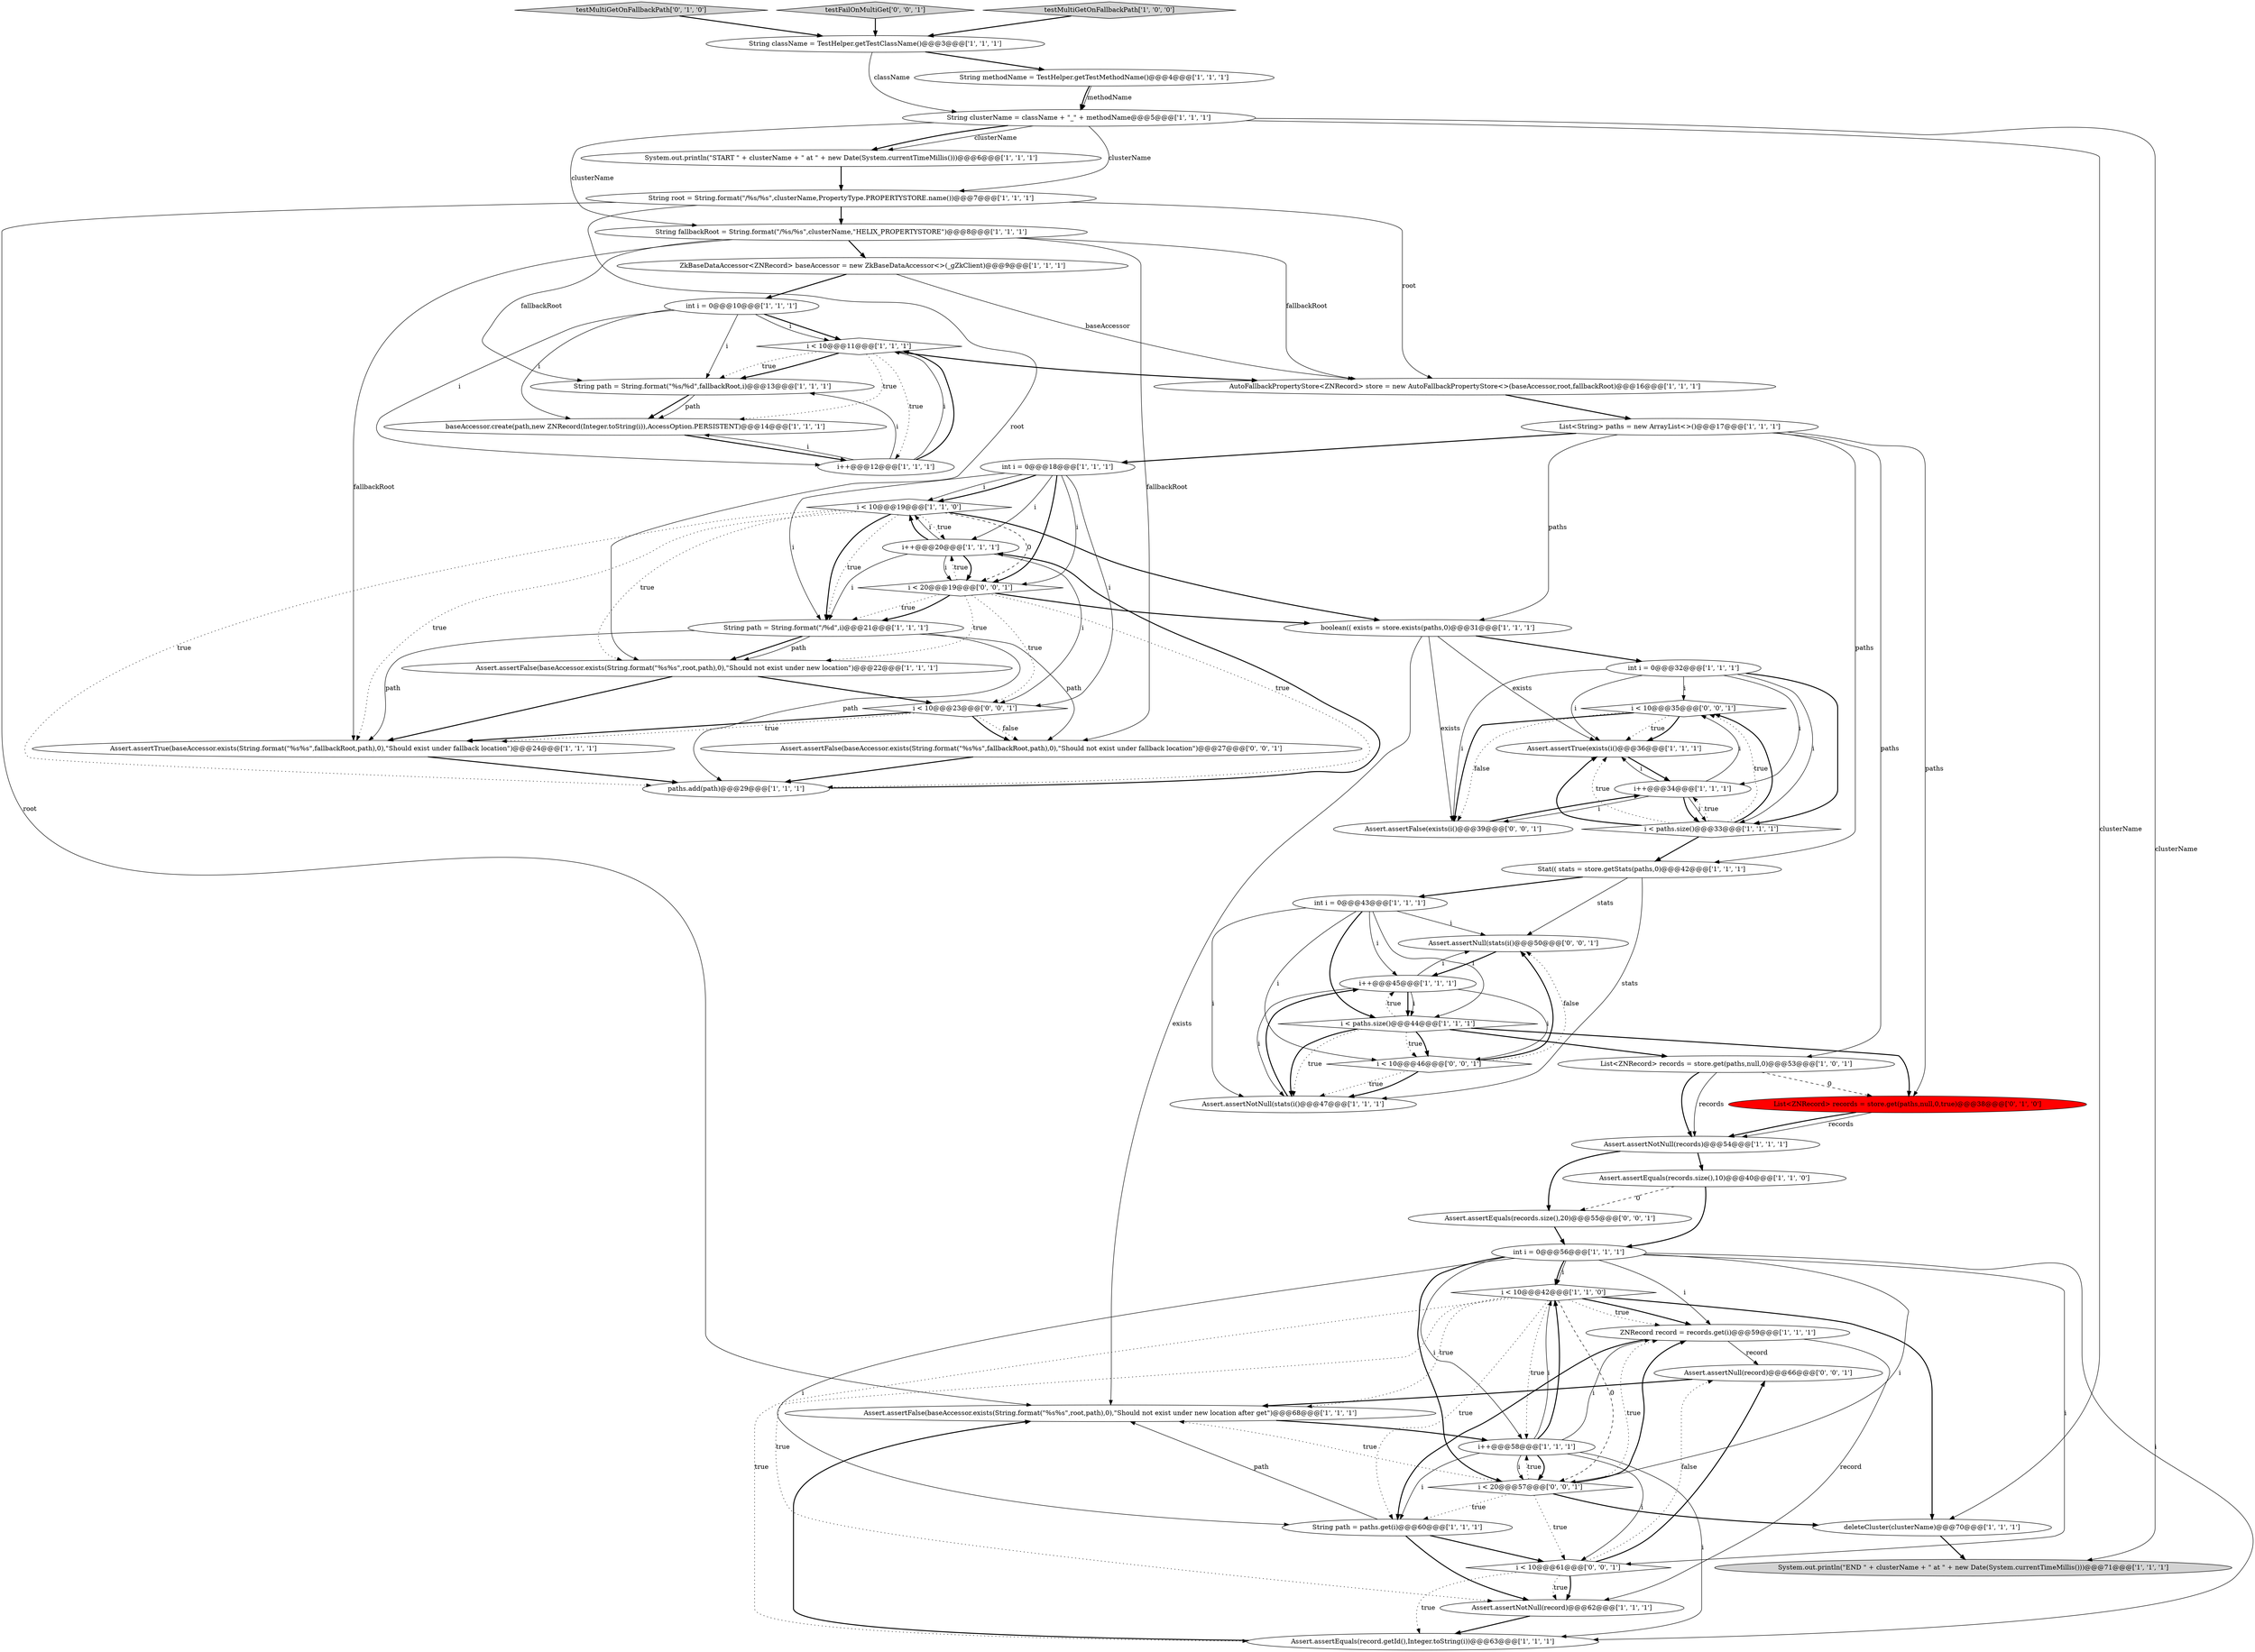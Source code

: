 digraph {
15 [style = filled, label = "String className = TestHelper.getTestClassName()@@@3@@@['1', '1', '1']", fillcolor = white, shape = ellipse image = "AAA0AAABBB1BBB"];
35 [style = filled, label = "ZkBaseDataAccessor<ZNRecord> baseAccessor = new ZkBaseDataAccessor<>(_gZkClient)@@@9@@@['1', '1', '1']", fillcolor = white, shape = ellipse image = "AAA0AAABBB1BBB"];
5 [style = filled, label = "i < paths.size()@@@44@@@['1', '1', '1']", fillcolor = white, shape = diamond image = "AAA0AAABBB1BBB"];
16 [style = filled, label = "i < 10@@@11@@@['1', '1', '1']", fillcolor = white, shape = diamond image = "AAA0AAABBB1BBB"];
40 [style = filled, label = "AutoFallbackPropertyStore<ZNRecord> store = new AutoFallbackPropertyStore<>(baseAccessor,root,fallbackRoot)@@@16@@@['1', '1', '1']", fillcolor = white, shape = ellipse image = "AAA0AAABBB1BBB"];
41 [style = filled, label = "i < 10@@@19@@@['1', '1', '0']", fillcolor = white, shape = diamond image = "AAA0AAABBB1BBB"];
48 [style = filled, label = "i < 10@@@23@@@['0', '0', '1']", fillcolor = white, shape = diamond image = "AAA0AAABBB3BBB"];
6 [style = filled, label = "String root = String.format(\"/%s/%s\",clusterName,PropertyType.PROPERTYSTORE.name())@@@7@@@['1', '1', '1']", fillcolor = white, shape = ellipse image = "AAA0AAABBB1BBB"];
49 [style = filled, label = "Assert.assertNull(record)@@@66@@@['0', '0', '1']", fillcolor = white, shape = ellipse image = "AAA0AAABBB3BBB"];
54 [style = filled, label = "Assert.assertEquals(records.size(),20)@@@55@@@['0', '0', '1']", fillcolor = white, shape = ellipse image = "AAA0AAABBB3BBB"];
55 [style = filled, label = "Assert.assertNull(stats(i()@@@50@@@['0', '0', '1']", fillcolor = white, shape = ellipse image = "AAA0AAABBB3BBB"];
14 [style = filled, label = "String path = String.format(\"%s/%d\",fallbackRoot,i)@@@13@@@['1', '1', '1']", fillcolor = white, shape = ellipse image = "AAA0AAABBB1BBB"];
17 [style = filled, label = "System.out.println(\"END \" + clusterName + \" at \" + new Date(System.currentTimeMillis()))@@@71@@@['1', '1', '1']", fillcolor = lightgray, shape = ellipse image = "AAA0AAABBB1BBB"];
20 [style = filled, label = "int i = 0@@@43@@@['1', '1', '1']", fillcolor = white, shape = ellipse image = "AAA0AAABBB1BBB"];
27 [style = filled, label = "List<ZNRecord> records = store.get(paths,null,0)@@@53@@@['1', '0', '1']", fillcolor = white, shape = ellipse image = "AAA0AAABBB1BBB"];
36 [style = filled, label = "i < 10@@@42@@@['1', '1', '0']", fillcolor = white, shape = diamond image = "AAA0AAABBB1BBB"];
24 [style = filled, label = "String fallbackRoot = String.format(\"/%s/%s\",clusterName,\"HELIX_PROPERTYSTORE\")@@@8@@@['1', '1', '1']", fillcolor = white, shape = ellipse image = "AAA0AAABBB1BBB"];
45 [style = filled, label = "testMultiGetOnFallbackPath['0', '1', '0']", fillcolor = lightgray, shape = diamond image = "AAA0AAABBB2BBB"];
10 [style = filled, label = "baseAccessor.create(path,new ZNRecord(Integer.toString(i)),AccessOption.PERSISTENT)@@@14@@@['1', '1', '1']", fillcolor = white, shape = ellipse image = "AAA0AAABBB1BBB"];
23 [style = filled, label = "int i = 0@@@32@@@['1', '1', '1']", fillcolor = white, shape = ellipse image = "AAA0AAABBB1BBB"];
19 [style = filled, label = "Stat(( stats = store.getStats(paths,0)@@@42@@@['1', '1', '1']", fillcolor = white, shape = ellipse image = "AAA0AAABBB1BBB"];
44 [style = filled, label = "Assert.assertNotNull(records)@@@54@@@['1', '1', '1']", fillcolor = white, shape = ellipse image = "AAA0AAABBB1BBB"];
50 [style = filled, label = "i < 10@@@35@@@['0', '0', '1']", fillcolor = white, shape = diamond image = "AAA0AAABBB3BBB"];
46 [style = filled, label = "List<ZNRecord> records = store.get(paths,null,0,true)@@@38@@@['0', '1', '0']", fillcolor = red, shape = ellipse image = "AAA1AAABBB2BBB"];
32 [style = filled, label = "Assert.assertNotNull(stats(i()@@@47@@@['1', '1', '1']", fillcolor = white, shape = ellipse image = "AAA0AAABBB1BBB"];
28 [style = filled, label = "ZNRecord record = records.get(i)@@@59@@@['1', '1', '1']", fillcolor = white, shape = ellipse image = "AAA0AAABBB1BBB"];
34 [style = filled, label = "i++@@@45@@@['1', '1', '1']", fillcolor = white, shape = ellipse image = "AAA0AAABBB1BBB"];
38 [style = filled, label = "i++@@@20@@@['1', '1', '1']", fillcolor = white, shape = ellipse image = "AAA0AAABBB1BBB"];
51 [style = filled, label = "i < 20@@@19@@@['0', '0', '1']", fillcolor = white, shape = diamond image = "AAA0AAABBB3BBB"];
7 [style = filled, label = "Assert.assertTrue(exists(i()@@@36@@@['1', '1', '1']", fillcolor = white, shape = ellipse image = "AAA0AAABBB1BBB"];
22 [style = filled, label = "Assert.assertFalse(baseAccessor.exists(String.format(\"%s%s\",root,path),0),\"Should not exist under new location\")@@@22@@@['1', '1', '1']", fillcolor = white, shape = ellipse image = "AAA0AAABBB1BBB"];
25 [style = filled, label = "i++@@@58@@@['1', '1', '1']", fillcolor = white, shape = ellipse image = "AAA0AAABBB1BBB"];
56 [style = filled, label = "Assert.assertFalse(exists(i()@@@39@@@['0', '0', '1']", fillcolor = white, shape = ellipse image = "AAA0AAABBB3BBB"];
13 [style = filled, label = "int i = 0@@@10@@@['1', '1', '1']", fillcolor = white, shape = ellipse image = "AAA0AAABBB1BBB"];
29 [style = filled, label = "List<String> paths = new ArrayList<>()@@@17@@@['1', '1', '1']", fillcolor = white, shape = ellipse image = "AAA0AAABBB1BBB"];
30 [style = filled, label = "String path = paths.get(i)@@@60@@@['1', '1', '1']", fillcolor = white, shape = ellipse image = "AAA0AAABBB1BBB"];
58 [style = filled, label = "testFailOnMultiGet['0', '0', '1']", fillcolor = lightgray, shape = diamond image = "AAA0AAABBB3BBB"];
47 [style = filled, label = "Assert.assertFalse(baseAccessor.exists(String.format(\"%s%s\",fallbackRoot,path),0),\"Should not exist under fallback location\")@@@27@@@['0', '0', '1']", fillcolor = white, shape = ellipse image = "AAA0AAABBB3BBB"];
4 [style = filled, label = "String methodName = TestHelper.getTestMethodName()@@@4@@@['1', '1', '1']", fillcolor = white, shape = ellipse image = "AAA0AAABBB1BBB"];
43 [style = filled, label = "i++@@@34@@@['1', '1', '1']", fillcolor = white, shape = ellipse image = "AAA0AAABBB1BBB"];
39 [style = filled, label = "int i = 0@@@56@@@['1', '1', '1']", fillcolor = white, shape = ellipse image = "AAA0AAABBB1BBB"];
26 [style = filled, label = "boolean(( exists = store.exists(paths,0)@@@31@@@['1', '1', '1']", fillcolor = white, shape = ellipse image = "AAA0AAABBB1BBB"];
2 [style = filled, label = "Assert.assertEquals(record.getId(),Integer.toString(i))@@@63@@@['1', '1', '1']", fillcolor = white, shape = ellipse image = "AAA0AAABBB1BBB"];
53 [style = filled, label = "i < 20@@@57@@@['0', '0', '1']", fillcolor = white, shape = diamond image = "AAA0AAABBB3BBB"];
12 [style = filled, label = "i < paths.size()@@@33@@@['1', '1', '1']", fillcolor = white, shape = diamond image = "AAA0AAABBB1BBB"];
52 [style = filled, label = "i < 10@@@46@@@['0', '0', '1']", fillcolor = white, shape = diamond image = "AAA0AAABBB3BBB"];
57 [style = filled, label = "i < 10@@@61@@@['0', '0', '1']", fillcolor = white, shape = diamond image = "AAA0AAABBB3BBB"];
42 [style = filled, label = "String path = String.format(\"/%d\",i)@@@21@@@['1', '1', '1']", fillcolor = white, shape = ellipse image = "AAA0AAABBB1BBB"];
37 [style = filled, label = "System.out.println(\"START \" + clusterName + \" at \" + new Date(System.currentTimeMillis()))@@@6@@@['1', '1', '1']", fillcolor = white, shape = ellipse image = "AAA0AAABBB1BBB"];
0 [style = filled, label = "String clusterName = className + \"_\" + methodName@@@5@@@['1', '1', '1']", fillcolor = white, shape = ellipse image = "AAA0AAABBB1BBB"];
3 [style = filled, label = "int i = 0@@@18@@@['1', '1', '1']", fillcolor = white, shape = ellipse image = "AAA0AAABBB1BBB"];
9 [style = filled, label = "Assert.assertFalse(baseAccessor.exists(String.format(\"%s%s\",root,path),0),\"Should not exist under new location after get\")@@@68@@@['1', '1', '1']", fillcolor = white, shape = ellipse image = "AAA0AAABBB1BBB"];
31 [style = filled, label = "paths.add(path)@@@29@@@['1', '1', '1']", fillcolor = white, shape = ellipse image = "AAA0AAABBB1BBB"];
33 [style = filled, label = "Assert.assertEquals(records.size(),10)@@@40@@@['1', '1', '0']", fillcolor = white, shape = ellipse image = "AAA0AAABBB1BBB"];
21 [style = filled, label = "testMultiGetOnFallbackPath['1', '0', '0']", fillcolor = lightgray, shape = diamond image = "AAA0AAABBB1BBB"];
1 [style = filled, label = "Assert.assertTrue(baseAccessor.exists(String.format(\"%s%s\",fallbackRoot,path),0),\"Should exist under fallback location\")@@@24@@@['1', '1', '1']", fillcolor = white, shape = ellipse image = "AAA0AAABBB1BBB"];
8 [style = filled, label = "Assert.assertNotNull(record)@@@62@@@['1', '1', '1']", fillcolor = white, shape = ellipse image = "AAA0AAABBB1BBB"];
11 [style = filled, label = "i++@@@12@@@['1', '1', '1']", fillcolor = white, shape = ellipse image = "AAA0AAABBB1BBB"];
18 [style = filled, label = "deleteCluster(clusterName)@@@70@@@['1', '1', '1']", fillcolor = white, shape = ellipse image = "AAA0AAABBB1BBB"];
43->50 [style = solid, label="i"];
36->8 [style = dotted, label="true"];
51->31 [style = dotted, label="true"];
25->2 [style = solid, label="i"];
48->47 [style = dotted, label="false"];
38->51 [style = bold, label=""];
21->15 [style = bold, label=""];
0->37 [style = solid, label="clusterName"];
27->44 [style = bold, label=""];
39->28 [style = solid, label="i"];
28->8 [style = solid, label="record"];
3->48 [style = solid, label="i"];
5->32 [style = dotted, label="true"];
57->8 [style = bold, label=""];
36->28 [style = bold, label=""];
39->36 [style = solid, label="i"];
25->53 [style = bold, label=""];
50->56 [style = bold, label=""];
23->50 [style = solid, label="i"];
51->48 [style = dotted, label="true"];
50->56 [style = dotted, label="false"];
38->41 [style = bold, label=""];
32->34 [style = bold, label=""];
52->55 [style = bold, label=""];
25->57 [style = solid, label="i"];
41->1 [style = dotted, label="true"];
53->57 [style = dotted, label="true"];
53->9 [style = dotted, label="true"];
41->38 [style = dotted, label="true"];
16->10 [style = dotted, label="true"];
12->7 [style = bold, label=""];
11->16 [style = solid, label="i"];
3->51 [style = solid, label="i"];
23->12 [style = solid, label="i"];
51->42 [style = dotted, label="true"];
3->41 [style = solid, label="i"];
36->18 [style = bold, label=""];
51->26 [style = bold, label=""];
7->43 [style = bold, label=""];
55->34 [style = bold, label=""];
52->55 [style = dotted, label="false"];
16->14 [style = bold, label=""];
23->12 [style = bold, label=""];
41->42 [style = dotted, label="true"];
25->36 [style = solid, label="i"];
38->51 [style = solid, label="i"];
30->8 [style = bold, label=""];
1->31 [style = bold, label=""];
25->28 [style = solid, label="i"];
48->1 [style = bold, label=""];
56->43 [style = bold, label=""];
10->11 [style = bold, label=""];
11->16 [style = bold, label=""];
50->7 [style = dotted, label="true"];
33->54 [style = dashed, label="0"];
0->24 [style = solid, label="clusterName"];
16->40 [style = bold, label=""];
28->30 [style = bold, label=""];
26->9 [style = solid, label="exists"];
53->30 [style = dotted, label="true"];
0->17 [style = solid, label="clusterName"];
25->36 [style = bold, label=""];
19->20 [style = bold, label=""];
14->10 [style = bold, label=""];
36->2 [style = dotted, label="true"];
52->32 [style = dotted, label="true"];
38->41 [style = solid, label="i"];
39->25 [style = solid, label="i"];
2->9 [style = bold, label=""];
3->51 [style = bold, label=""];
26->7 [style = solid, label="exists"];
41->51 [style = dashed, label="0"];
13->16 [style = bold, label=""];
4->0 [style = bold, label=""];
34->55 [style = solid, label="i"];
12->50 [style = dotted, label="true"];
27->46 [style = dashed, label="0"];
26->56 [style = solid, label="exists"];
5->34 [style = dotted, label="true"];
5->52 [style = dotted, label="true"];
43->12 [style = bold, label=""];
15->0 [style = solid, label="className"];
6->22 [style = solid, label="root"];
16->14 [style = dotted, label="true"];
6->9 [style = solid, label="root"];
28->49 [style = solid, label="record"];
5->52 [style = bold, label=""];
38->42 [style = solid, label="i"];
13->14 [style = solid, label="i"];
57->8 [style = dotted, label="true"];
42->22 [style = bold, label=""];
51->42 [style = bold, label=""];
12->7 [style = dotted, label="true"];
58->15 [style = bold, label=""];
16->11 [style = dotted, label="true"];
39->57 [style = solid, label="i"];
43->12 [style = solid, label="i"];
19->55 [style = solid, label="stats"];
40->29 [style = bold, label=""];
13->16 [style = solid, label="i"];
46->44 [style = bold, label=""];
44->54 [style = bold, label=""];
11->10 [style = solid, label="i"];
20->32 [style = solid, label="i"];
25->53 [style = solid, label="i"];
36->53 [style = dashed, label="0"];
45->15 [style = bold, label=""];
29->46 [style = solid, label="paths"];
57->2 [style = dotted, label="true"];
22->48 [style = bold, label=""];
42->1 [style = solid, label="path"];
47->31 [style = bold, label=""];
53->25 [style = dotted, label="true"];
12->43 [style = dotted, label="true"];
53->28 [style = dotted, label="true"];
44->33 [style = bold, label=""];
24->14 [style = solid, label="fallbackRoot"];
6->24 [style = bold, label=""];
31->38 [style = bold, label=""];
36->28 [style = dotted, label="true"];
39->53 [style = bold, label=""];
39->2 [style = solid, label="i"];
29->26 [style = solid, label="paths"];
5->32 [style = bold, label=""];
54->39 [style = bold, label=""];
38->48 [style = solid, label="i"];
13->10 [style = solid, label="i"];
25->30 [style = solid, label="i"];
0->18 [style = solid, label="clusterName"];
8->2 [style = bold, label=""];
3->41 [style = bold, label=""];
11->14 [style = solid, label="i"];
4->0 [style = solid, label="methodName"];
24->47 [style = solid, label="fallbackRoot"];
24->1 [style = solid, label="fallbackRoot"];
22->1 [style = bold, label=""];
20->34 [style = solid, label="i"];
46->44 [style = solid, label="records"];
19->32 [style = solid, label="stats"];
57->49 [style = dotted, label="false"];
53->28 [style = bold, label=""];
36->30 [style = dotted, label="true"];
34->52 [style = solid, label="i"];
27->44 [style = solid, label="records"];
23->56 [style = solid, label="i"];
41->31 [style = dotted, label="true"];
12->50 [style = bold, label=""];
20->5 [style = solid, label="i"];
0->6 [style = solid, label="clusterName"];
41->22 [style = dotted, label="true"];
0->37 [style = bold, label=""];
3->38 [style = solid, label="i"];
24->35 [style = bold, label=""];
34->5 [style = bold, label=""];
53->18 [style = bold, label=""];
29->3 [style = bold, label=""];
29->27 [style = solid, label="paths"];
30->57 [style = bold, label=""];
18->17 [style = bold, label=""];
20->52 [style = solid, label="i"];
50->7 [style = bold, label=""];
34->32 [style = solid, label="i"];
6->40 [style = solid, label="root"];
39->53 [style = solid, label="i"];
42->31 [style = solid, label="path"];
37->6 [style = bold, label=""];
3->42 [style = solid, label="i"];
39->30 [style = solid, label="i"];
20->55 [style = solid, label="i"];
20->5 [style = bold, label=""];
14->10 [style = solid, label="path"];
51->38 [style = dotted, label="true"];
13->11 [style = solid, label="i"];
33->39 [style = bold, label=""];
52->32 [style = bold, label=""];
35->40 [style = solid, label="baseAccessor"];
48->47 [style = bold, label=""];
43->7 [style = solid, label="i"];
9->25 [style = bold, label=""];
26->23 [style = bold, label=""];
42->22 [style = solid, label="path"];
48->1 [style = dotted, label="true"];
15->4 [style = bold, label=""];
24->40 [style = solid, label="fallbackRoot"];
23->7 [style = solid, label="i"];
57->49 [style = bold, label=""];
51->22 [style = dotted, label="true"];
41->26 [style = bold, label=""];
5->27 [style = bold, label=""];
29->19 [style = solid, label="paths"];
23->43 [style = solid, label="i"];
34->5 [style = solid, label="i"];
12->19 [style = bold, label=""];
35->13 [style = bold, label=""];
30->9 [style = solid, label="path"];
49->9 [style = bold, label=""];
43->56 [style = solid, label="i"];
39->36 [style = bold, label=""];
5->46 [style = bold, label=""];
42->47 [style = solid, label="path"];
36->9 [style = dotted, label="true"];
36->25 [style = dotted, label="true"];
41->42 [style = bold, label=""];
}
